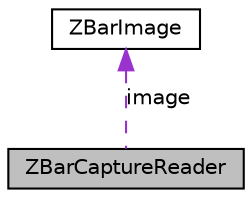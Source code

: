 digraph G
{
  edge [fontname="Helvetica",fontsize="10",labelfontname="Helvetica",labelfontsize="10"];
  node [fontname="Helvetica",fontsize="10",shape=record];
  Node1 [label="ZBarCaptureReader",height=0.2,width=0.4,color="black", fillcolor="grey75", style="filled" fontcolor="black"];
  Node2 -> Node1 [dir=back,color="darkorchid3",fontsize="10",style="dashed",label="image"];
  Node2 [label="ZBarImage",height=0.2,width=0.4,color="black", fillcolor="white", style="filled",URL="$interface_z_bar_image.html"];
}
